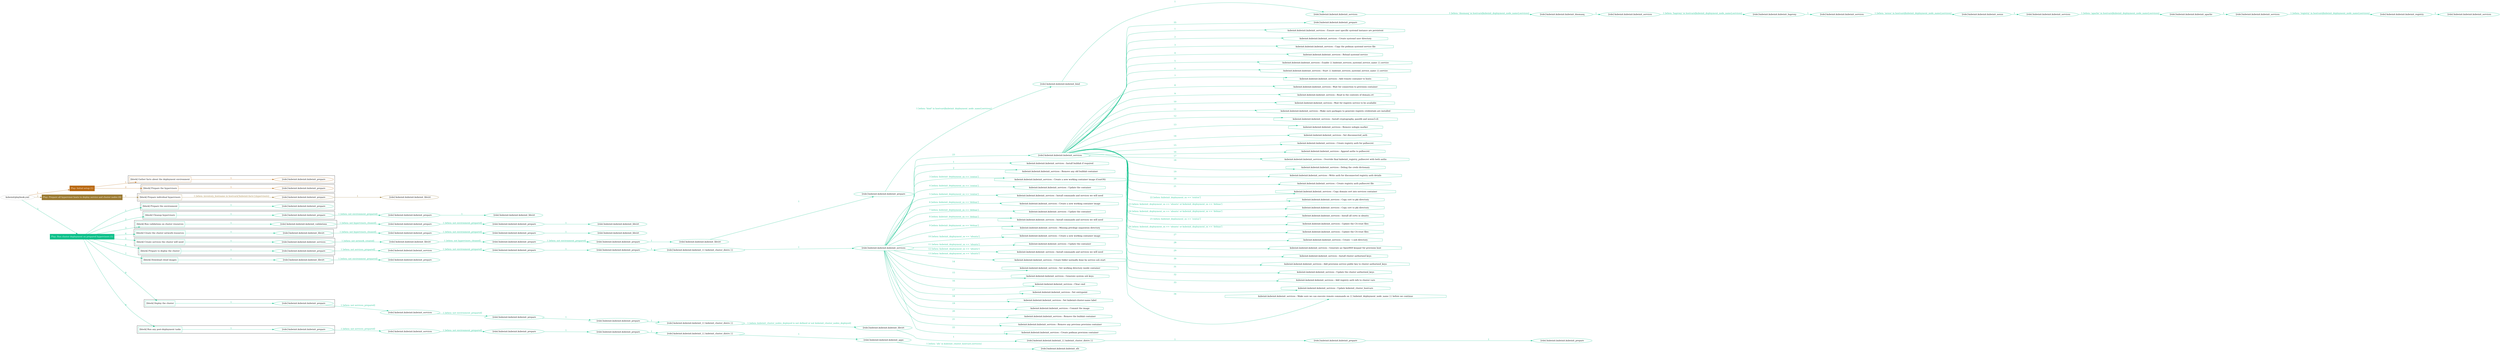 digraph {
	graph [concentrate=true ordering=in rankdir=LR ratio=fill]
	edge [esep=5 sep=10]
	"kubeinit/playbook.yml" [id=root_node style=dotted]
	play_b37b5649 [label="Play: Initial setup (1)" color="#ba6912" fontcolor="#ffffff" id=play_b37b5649 shape=box style=filled tooltip=localhost]
	"kubeinit/playbook.yml" -> play_b37b5649 [label="1 " color="#ba6912" fontcolor="#ba6912" id=edge_75afa977 labeltooltip="1 " tooltip="1 "]
	subgraph "kubeinit.kubeinit.kubeinit_prepare" {
		role_0c6f7e64 [label="[role] kubeinit.kubeinit.kubeinit_prepare" color="#ba6912" id=role_0c6f7e64 tooltip="kubeinit.kubeinit.kubeinit_prepare"]
	}
	subgraph "kubeinit.kubeinit.kubeinit_prepare" {
		role_19387ca7 [label="[role] kubeinit.kubeinit.kubeinit_prepare" color="#ba6912" id=role_19387ca7 tooltip="kubeinit.kubeinit.kubeinit_prepare"]
	}
	subgraph "Play: Initial setup (1)" {
		play_b37b5649 -> block_7f2a1cb0 [label=1 color="#ba6912" fontcolor="#ba6912" id=edge_6113d72a labeltooltip=1 tooltip=1]
		subgraph cluster_block_7f2a1cb0 {
			block_7f2a1cb0 [label="[block] Gather facts about the deployment environment" color="#ba6912" id=block_7f2a1cb0 labeltooltip="Gather facts about the deployment environment" shape=box tooltip="Gather facts about the deployment environment"]
			block_7f2a1cb0 -> role_0c6f7e64 [label="1 " color="#ba6912" fontcolor="#ba6912" id=edge_e79db0be labeltooltip="1 " tooltip="1 "]
		}
		play_b37b5649 -> block_83d5f5fe [label=2 color="#ba6912" fontcolor="#ba6912" id=edge_8d7baf2f labeltooltip=2 tooltip=2]
		subgraph cluster_block_83d5f5fe {
			block_83d5f5fe [label="[block] Prepare the hypervisors" color="#ba6912" id=block_83d5f5fe labeltooltip="Prepare the hypervisors" shape=box tooltip="Prepare the hypervisors"]
			block_83d5f5fe -> role_19387ca7 [label="1 " color="#ba6912" fontcolor="#ba6912" id=edge_7849ad4b labeltooltip="1 " tooltip="1 "]
		}
	}
	play_54af48d9 [label="Play: Prepare all hypervisor hosts to deploy service and cluster nodes (0)" color="#9b7a31" fontcolor="#ffffff" id=play_54af48d9 shape=box style=filled tooltip="Play: Prepare all hypervisor hosts to deploy service and cluster nodes (0)"]
	"kubeinit/playbook.yml" -> play_54af48d9 [label="2 " color="#9b7a31" fontcolor="#9b7a31" id=edge_a048e83a labeltooltip="2 " tooltip="2 "]
	subgraph "kubeinit.kubeinit.kubeinit_libvirt" {
		role_acfcb899 [label="[role] kubeinit.kubeinit.kubeinit_libvirt" color="#9b7a31" id=role_acfcb899 tooltip="kubeinit.kubeinit.kubeinit_libvirt"]
	}
	subgraph "kubeinit.kubeinit.kubeinit_prepare" {
		role_6ce49af1 [label="[role] kubeinit.kubeinit.kubeinit_prepare" color="#9b7a31" id=role_6ce49af1 tooltip="kubeinit.kubeinit.kubeinit_prepare"]
		role_6ce49af1 -> role_acfcb899 [label="1 " color="#9b7a31" fontcolor="#9b7a31" id=edge_d697605e labeltooltip="1 " tooltip="1 "]
	}
	subgraph "Play: Prepare all hypervisor hosts to deploy service and cluster nodes (0)" {
		play_54af48d9 -> block_1a56807b [label=1 color="#9b7a31" fontcolor="#9b7a31" id=edge_3e690ff8 labeltooltip=1 tooltip=1]
		subgraph cluster_block_1a56807b {
			block_1a56807b [label="[block] Prepare individual hypervisors" color="#9b7a31" id=block_1a56807b labeltooltip="Prepare individual hypervisors" shape=box tooltip="Prepare individual hypervisors"]
			block_1a56807b -> role_6ce49af1 [label="1 [when: inventory_hostname in hostvars['kubeinit-facts'].hypervisors]" color="#9b7a31" fontcolor="#9b7a31" id=edge_d18c6311 labeltooltip="1 [when: inventory_hostname in hostvars['kubeinit-facts'].hypervisors]" tooltip="1 [when: inventory_hostname in hostvars['kubeinit-facts'].hypervisors]"]
		}
	}
	play_9dd0c4f8 [label="Play: Run cluster deployment on prepared hypervisors (1)" color="#0cc08a" fontcolor="#ffffff" id=play_9dd0c4f8 shape=box style=filled tooltip=localhost]
	"kubeinit/playbook.yml" -> play_9dd0c4f8 [label="3 " color="#0cc08a" fontcolor="#0cc08a" id=edge_b9fd8c0a labeltooltip="3 " tooltip="3 "]
	subgraph "kubeinit.kubeinit.kubeinit_prepare" {
		role_faf15301 [label="[role] kubeinit.kubeinit.kubeinit_prepare" color="#0cc08a" id=role_faf15301 tooltip="kubeinit.kubeinit.kubeinit_prepare"]
	}
	subgraph "kubeinit.kubeinit.kubeinit_libvirt" {
		role_2c8d0bae [label="[role] kubeinit.kubeinit.kubeinit_libvirt" color="#0cc08a" id=role_2c8d0bae tooltip="kubeinit.kubeinit.kubeinit_libvirt"]
	}
	subgraph "kubeinit.kubeinit.kubeinit_prepare" {
		role_b13e6868 [label="[role] kubeinit.kubeinit.kubeinit_prepare" color="#0cc08a" id=role_b13e6868 tooltip="kubeinit.kubeinit.kubeinit_prepare"]
		role_b13e6868 -> role_2c8d0bae [label="1 " color="#0cc08a" fontcolor="#0cc08a" id=edge_8d8c13a2 labeltooltip="1 " tooltip="1 "]
	}
	subgraph "kubeinit.kubeinit.kubeinit_prepare" {
		role_374af652 [label="[role] kubeinit.kubeinit.kubeinit_prepare" color="#0cc08a" id=role_374af652 tooltip="kubeinit.kubeinit.kubeinit_prepare"]
		role_374af652 -> role_b13e6868 [label="1 [when: not environment_prepared]" color="#0cc08a" fontcolor="#0cc08a" id=edge_64432776 labeltooltip="1 [when: not environment_prepared]" tooltip="1 [when: not environment_prepared]"]
	}
	subgraph "kubeinit.kubeinit.kubeinit_libvirt" {
		role_727c6145 [label="[role] kubeinit.kubeinit.kubeinit_libvirt" color="#0cc08a" id=role_727c6145 tooltip="kubeinit.kubeinit.kubeinit_libvirt"]
	}
	subgraph "kubeinit.kubeinit.kubeinit_prepare" {
		role_0f6130c3 [label="[role] kubeinit.kubeinit.kubeinit_prepare" color="#0cc08a" id=role_0f6130c3 tooltip="kubeinit.kubeinit.kubeinit_prepare"]
		role_0f6130c3 -> role_727c6145 [label="1 " color="#0cc08a" fontcolor="#0cc08a" id=edge_1a037ae5 labeltooltip="1 " tooltip="1 "]
	}
	subgraph "kubeinit.kubeinit.kubeinit_prepare" {
		role_582952ba [label="[role] kubeinit.kubeinit.kubeinit_prepare" color="#0cc08a" id=role_582952ba tooltip="kubeinit.kubeinit.kubeinit_prepare"]
		role_582952ba -> role_0f6130c3 [label="1 [when: not environment_prepared]" color="#0cc08a" fontcolor="#0cc08a" id=edge_9c953dc9 labeltooltip="1 [when: not environment_prepared]" tooltip="1 [when: not environment_prepared]"]
	}
	subgraph "kubeinit.kubeinit.kubeinit_validations" {
		role_3f2eee6c [label="[role] kubeinit.kubeinit.kubeinit_validations" color="#0cc08a" id=role_3f2eee6c tooltip="kubeinit.kubeinit.kubeinit_validations"]
		role_3f2eee6c -> role_582952ba [label="1 [when: not hypervisors_cleaned]" color="#0cc08a" fontcolor="#0cc08a" id=edge_f0e185fc labeltooltip="1 [when: not hypervisors_cleaned]" tooltip="1 [when: not hypervisors_cleaned]"]
	}
	subgraph "kubeinit.kubeinit.kubeinit_libvirt" {
		role_9f32e7b8 [label="[role] kubeinit.kubeinit.kubeinit_libvirt" color="#0cc08a" id=role_9f32e7b8 tooltip="kubeinit.kubeinit.kubeinit_libvirt"]
	}
	subgraph "kubeinit.kubeinit.kubeinit_prepare" {
		role_8fb834db [label="[role] kubeinit.kubeinit.kubeinit_prepare" color="#0cc08a" id=role_8fb834db tooltip="kubeinit.kubeinit.kubeinit_prepare"]
		role_8fb834db -> role_9f32e7b8 [label="1 " color="#0cc08a" fontcolor="#0cc08a" id=edge_08c098b0 labeltooltip="1 " tooltip="1 "]
	}
	subgraph "kubeinit.kubeinit.kubeinit_prepare" {
		role_002f83e4 [label="[role] kubeinit.kubeinit.kubeinit_prepare" color="#0cc08a" id=role_002f83e4 tooltip="kubeinit.kubeinit.kubeinit_prepare"]
		role_002f83e4 -> role_8fb834db [label="1 [when: not environment_prepared]" color="#0cc08a" fontcolor="#0cc08a" id=edge_78e6b20b labeltooltip="1 [when: not environment_prepared]" tooltip="1 [when: not environment_prepared]"]
	}
	subgraph "kubeinit.kubeinit.kubeinit_libvirt" {
		role_b37e47a2 [label="[role] kubeinit.kubeinit.kubeinit_libvirt" color="#0cc08a" id=role_b37e47a2 tooltip="kubeinit.kubeinit.kubeinit_libvirt"]
		role_b37e47a2 -> role_002f83e4 [label="1 [when: not hypervisors_cleaned]" color="#0cc08a" fontcolor="#0cc08a" id=edge_4b60bb34 labeltooltip="1 [when: not hypervisors_cleaned]" tooltip="1 [when: not hypervisors_cleaned]"]
	}
	subgraph "kubeinit.kubeinit.kubeinit_services" {
		role_be9d1647 [label="[role] kubeinit.kubeinit.kubeinit_services" color="#0cc08a" id=role_be9d1647 tooltip="kubeinit.kubeinit.kubeinit_services"]
	}
	subgraph "kubeinit.kubeinit.kubeinit_registry" {
		role_e7f3c967 [label="[role] kubeinit.kubeinit.kubeinit_registry" color="#0cc08a" id=role_e7f3c967 tooltip="kubeinit.kubeinit.kubeinit_registry"]
		role_e7f3c967 -> role_be9d1647 [label="1 " color="#0cc08a" fontcolor="#0cc08a" id=edge_e68efcbf labeltooltip="1 " tooltip="1 "]
	}
	subgraph "kubeinit.kubeinit.kubeinit_services" {
		role_9b2092e1 [label="[role] kubeinit.kubeinit.kubeinit_services" color="#0cc08a" id=role_9b2092e1 tooltip="kubeinit.kubeinit.kubeinit_services"]
		role_9b2092e1 -> role_e7f3c967 [label="1 [when: 'registry' in hostvars[kubeinit_deployment_node_name].services]" color="#0cc08a" fontcolor="#0cc08a" id=edge_6fa2038b labeltooltip="1 [when: 'registry' in hostvars[kubeinit_deployment_node_name].services]" tooltip="1 [when: 'registry' in hostvars[kubeinit_deployment_node_name].services]"]
	}
	subgraph "kubeinit.kubeinit.kubeinit_apache" {
		role_2ad321bb [label="[role] kubeinit.kubeinit.kubeinit_apache" color="#0cc08a" id=role_2ad321bb tooltip="kubeinit.kubeinit.kubeinit_apache"]
		role_2ad321bb -> role_9b2092e1 [label="1 " color="#0cc08a" fontcolor="#0cc08a" id=edge_bae05620 labeltooltip="1 " tooltip="1 "]
	}
	subgraph "kubeinit.kubeinit.kubeinit_services" {
		role_a5c60a19 [label="[role] kubeinit.kubeinit.kubeinit_services" color="#0cc08a" id=role_a5c60a19 tooltip="kubeinit.kubeinit.kubeinit_services"]
		role_a5c60a19 -> role_2ad321bb [label="1 [when: 'apache' in hostvars[kubeinit_deployment_node_name].services]" color="#0cc08a" fontcolor="#0cc08a" id=edge_8a2f8f54 labeltooltip="1 [when: 'apache' in hostvars[kubeinit_deployment_node_name].services]" tooltip="1 [when: 'apache' in hostvars[kubeinit_deployment_node_name].services]"]
	}
	subgraph "kubeinit.kubeinit.kubeinit_nexus" {
		role_f3a67f69 [label="[role] kubeinit.kubeinit.kubeinit_nexus" color="#0cc08a" id=role_f3a67f69 tooltip="kubeinit.kubeinit.kubeinit_nexus"]
		role_f3a67f69 -> role_a5c60a19 [label="1 " color="#0cc08a" fontcolor="#0cc08a" id=edge_009a678c labeltooltip="1 " tooltip="1 "]
	}
	subgraph "kubeinit.kubeinit.kubeinit_services" {
		role_e8abc68a [label="[role] kubeinit.kubeinit.kubeinit_services" color="#0cc08a" id=role_e8abc68a tooltip="kubeinit.kubeinit.kubeinit_services"]
		role_e8abc68a -> role_f3a67f69 [label="1 [when: 'nexus' in hostvars[kubeinit_deployment_node_name].services]" color="#0cc08a" fontcolor="#0cc08a" id=edge_60b608fd labeltooltip="1 [when: 'nexus' in hostvars[kubeinit_deployment_node_name].services]" tooltip="1 [when: 'nexus' in hostvars[kubeinit_deployment_node_name].services]"]
	}
	subgraph "kubeinit.kubeinit.kubeinit_haproxy" {
		role_2981c32f [label="[role] kubeinit.kubeinit.kubeinit_haproxy" color="#0cc08a" id=role_2981c32f tooltip="kubeinit.kubeinit.kubeinit_haproxy"]
		role_2981c32f -> role_e8abc68a [label="1 " color="#0cc08a" fontcolor="#0cc08a" id=edge_a5ee9654 labeltooltip="1 " tooltip="1 "]
	}
	subgraph "kubeinit.kubeinit.kubeinit_services" {
		role_bafa22fc [label="[role] kubeinit.kubeinit.kubeinit_services" color="#0cc08a" id=role_bafa22fc tooltip="kubeinit.kubeinit.kubeinit_services"]
		role_bafa22fc -> role_2981c32f [label="1 [when: 'haproxy' in hostvars[kubeinit_deployment_node_name].services]" color="#0cc08a" fontcolor="#0cc08a" id=edge_e271dcd6 labeltooltip="1 [when: 'haproxy' in hostvars[kubeinit_deployment_node_name].services]" tooltip="1 [when: 'haproxy' in hostvars[kubeinit_deployment_node_name].services]"]
	}
	subgraph "kubeinit.kubeinit.kubeinit_dnsmasq" {
		role_8b370199 [label="[role] kubeinit.kubeinit.kubeinit_dnsmasq" color="#0cc08a" id=role_8b370199 tooltip="kubeinit.kubeinit.kubeinit_dnsmasq"]
		role_8b370199 -> role_bafa22fc [label="1 " color="#0cc08a" fontcolor="#0cc08a" id=edge_be8c4ec7 labeltooltip="1 " tooltip="1 "]
	}
	subgraph "kubeinit.kubeinit.kubeinit_services" {
		role_57f11fbc [label="[role] kubeinit.kubeinit.kubeinit_services" color="#0cc08a" id=role_57f11fbc tooltip="kubeinit.kubeinit.kubeinit_services"]
		role_57f11fbc -> role_8b370199 [label="1 [when: 'dnsmasq' in hostvars[kubeinit_deployment_node_name].services]" color="#0cc08a" fontcolor="#0cc08a" id=edge_d6aa1a2a labeltooltip="1 [when: 'dnsmasq' in hostvars[kubeinit_deployment_node_name].services]" tooltip="1 [when: 'dnsmasq' in hostvars[kubeinit_deployment_node_name].services]"]
	}
	subgraph "kubeinit.kubeinit.kubeinit_bind" {
		role_3b8a9b33 [label="[role] kubeinit.kubeinit.kubeinit_bind" color="#0cc08a" id=role_3b8a9b33 tooltip="kubeinit.kubeinit.kubeinit_bind"]
		role_3b8a9b33 -> role_57f11fbc [label="1 " color="#0cc08a" fontcolor="#0cc08a" id=edge_67e74d87 labeltooltip="1 " tooltip="1 "]
	}
	subgraph "kubeinit.kubeinit.kubeinit_prepare" {
		role_4b6aa577 [label="[role] kubeinit.kubeinit.kubeinit_prepare" color="#0cc08a" id=role_4b6aa577 tooltip="kubeinit.kubeinit.kubeinit_prepare"]
		role_4b6aa577 -> role_3b8a9b33 [label="1 [when: 'bind' in hostvars[kubeinit_deployment_node_name].services]" color="#0cc08a" fontcolor="#0cc08a" id=edge_98ac09aa labeltooltip="1 [when: 'bind' in hostvars[kubeinit_deployment_node_name].services]" tooltip="1 [when: 'bind' in hostvars[kubeinit_deployment_node_name].services]"]
	}
	subgraph "kubeinit.kubeinit.kubeinit_libvirt" {
		role_b8d1ded5 [label="[role] kubeinit.kubeinit.kubeinit_libvirt" color="#0cc08a" id=role_b8d1ded5 tooltip="kubeinit.kubeinit.kubeinit_libvirt"]
		role_b8d1ded5 -> role_4b6aa577 [label="1 " color="#0cc08a" fontcolor="#0cc08a" id=edge_b2f77e6c labeltooltip="1 " tooltip="1 "]
	}
	subgraph "kubeinit.kubeinit.kubeinit_prepare" {
		role_284a5856 [label="[role] kubeinit.kubeinit.kubeinit_prepare" color="#0cc08a" id=role_284a5856 tooltip="kubeinit.kubeinit.kubeinit_prepare"]
		role_284a5856 -> role_b8d1ded5 [label="1 " color="#0cc08a" fontcolor="#0cc08a" id=edge_44f4688a labeltooltip="1 " tooltip="1 "]
	}
	subgraph "kubeinit.kubeinit.kubeinit_prepare" {
		role_c214d637 [label="[role] kubeinit.kubeinit.kubeinit_prepare" color="#0cc08a" id=role_c214d637 tooltip="kubeinit.kubeinit.kubeinit_prepare"]
		role_c214d637 -> role_284a5856 [label="1 [when: not environment_prepared]" color="#0cc08a" fontcolor="#0cc08a" id=edge_09a914f4 labeltooltip="1 [when: not environment_prepared]" tooltip="1 [when: not environment_prepared]"]
	}
	subgraph "kubeinit.kubeinit.kubeinit_libvirt" {
		role_6d3d2724 [label="[role] kubeinit.kubeinit.kubeinit_libvirt" color="#0cc08a" id=role_6d3d2724 tooltip="kubeinit.kubeinit.kubeinit_libvirt"]
		role_6d3d2724 -> role_c214d637 [label="1 [when: not hypervisors_cleaned]" color="#0cc08a" fontcolor="#0cc08a" id=edge_b5f010db labeltooltip="1 [when: not hypervisors_cleaned]" tooltip="1 [when: not hypervisors_cleaned]"]
	}
	subgraph "kubeinit.kubeinit.kubeinit_services" {
		role_3c34e226 [label="[role] kubeinit.kubeinit.kubeinit_services" color="#0cc08a" id=role_3c34e226 tooltip="kubeinit.kubeinit.kubeinit_services"]
		role_3c34e226 -> role_6d3d2724 [label="1 [when: not network_created]" color="#0cc08a" fontcolor="#0cc08a" id=edge_ebc69641 labeltooltip="1 [when: not network_created]" tooltip="1 [when: not network_created]"]
	}
	subgraph "kubeinit.kubeinit.kubeinit_prepare" {
		role_46cee593 [label="[role] kubeinit.kubeinit.kubeinit_prepare" color="#0cc08a" id=role_46cee593 tooltip="kubeinit.kubeinit.kubeinit_prepare"]
	}
	subgraph "kubeinit.kubeinit.kubeinit_services" {
		role_078a787c [label="[role] kubeinit.kubeinit.kubeinit_services" color="#0cc08a" id=role_078a787c tooltip="kubeinit.kubeinit.kubeinit_services"]
		task_c54ccb1a [label="kubeinit.kubeinit.kubeinit_services : Ensure user specific systemd instance are persistent" color="#0cc08a" id=task_c54ccb1a shape=octagon tooltip="kubeinit.kubeinit.kubeinit_services : Ensure user specific systemd instance are persistent"]
		role_078a787c -> task_c54ccb1a [label="1 " color="#0cc08a" fontcolor="#0cc08a" id=edge_f8dc4b36 labeltooltip="1 " tooltip="1 "]
		task_9146ed23 [label="kubeinit.kubeinit.kubeinit_services : Create systemd user directory" color="#0cc08a" id=task_9146ed23 shape=octagon tooltip="kubeinit.kubeinit.kubeinit_services : Create systemd user directory"]
		role_078a787c -> task_9146ed23 [label="2 " color="#0cc08a" fontcolor="#0cc08a" id=edge_c3634a1d labeltooltip="2 " tooltip="2 "]
		task_528702b1 [label="kubeinit.kubeinit.kubeinit_services : Copy the podman systemd service file" color="#0cc08a" id=task_528702b1 shape=octagon tooltip="kubeinit.kubeinit.kubeinit_services : Copy the podman systemd service file"]
		role_078a787c -> task_528702b1 [label="3 " color="#0cc08a" fontcolor="#0cc08a" id=edge_d0b27454 labeltooltip="3 " tooltip="3 "]
		task_8a629777 [label="kubeinit.kubeinit.kubeinit_services : Reload systemd service" color="#0cc08a" id=task_8a629777 shape=octagon tooltip="kubeinit.kubeinit.kubeinit_services : Reload systemd service"]
		role_078a787c -> task_8a629777 [label="4 " color="#0cc08a" fontcolor="#0cc08a" id=edge_042d35da labeltooltip="4 " tooltip="4 "]
		task_54098517 [label="kubeinit.kubeinit.kubeinit_services : Enable {{ kubeinit_services_systemd_service_name }}.service" color="#0cc08a" id=task_54098517 shape=octagon tooltip="kubeinit.kubeinit.kubeinit_services : Enable {{ kubeinit_services_systemd_service_name }}.service"]
		role_078a787c -> task_54098517 [label="5 " color="#0cc08a" fontcolor="#0cc08a" id=edge_1f86961e labeltooltip="5 " tooltip="5 "]
		task_7a306a0d [label="kubeinit.kubeinit.kubeinit_services : Start {{ kubeinit_services_systemd_service_name }}.service" color="#0cc08a" id=task_7a306a0d shape=octagon tooltip="kubeinit.kubeinit.kubeinit_services : Start {{ kubeinit_services_systemd_service_name }}.service"]
		role_078a787c -> task_7a306a0d [label="6 " color="#0cc08a" fontcolor="#0cc08a" id=edge_d53d00f5 labeltooltip="6 " tooltip="6 "]
		task_160aefb4 [label="kubeinit.kubeinit.kubeinit_services : Add remote container to hosts" color="#0cc08a" id=task_160aefb4 shape=octagon tooltip="kubeinit.kubeinit.kubeinit_services : Add remote container to hosts"]
		role_078a787c -> task_160aefb4 [label="7 " color="#0cc08a" fontcolor="#0cc08a" id=edge_7de46f5a labeltooltip="7 " tooltip="7 "]
		task_8861128a [label="kubeinit.kubeinit.kubeinit_services : Wait for connection to provision container" color="#0cc08a" id=task_8861128a shape=octagon tooltip="kubeinit.kubeinit.kubeinit_services : Wait for connection to provision container"]
		role_078a787c -> task_8861128a [label="8 " color="#0cc08a" fontcolor="#0cc08a" id=edge_567ea8ce labeltooltip="8 " tooltip="8 "]
		task_3b25e8d1 [label="kubeinit.kubeinit.kubeinit_services : Read in the contents of domain.crt" color="#0cc08a" id=task_3b25e8d1 shape=octagon tooltip="kubeinit.kubeinit.kubeinit_services : Read in the contents of domain.crt"]
		role_078a787c -> task_3b25e8d1 [label="9 " color="#0cc08a" fontcolor="#0cc08a" id=edge_fd2a68bd labeltooltip="9 " tooltip="9 "]
		task_289707db [label="kubeinit.kubeinit.kubeinit_services : Wait for registry service to be available" color="#0cc08a" id=task_289707db shape=octagon tooltip="kubeinit.kubeinit.kubeinit_services : Wait for registry service to be available"]
		role_078a787c -> task_289707db [label="10 " color="#0cc08a" fontcolor="#0cc08a" id=edge_17edc9b7 labeltooltip="10 " tooltip="10 "]
		task_a6d8b98d [label="kubeinit.kubeinit.kubeinit_services : Make sure packages to generate registry credentials are installed" color="#0cc08a" id=task_a6d8b98d shape=octagon tooltip="kubeinit.kubeinit.kubeinit_services : Make sure packages to generate registry credentials are installed"]
		role_078a787c -> task_a6d8b98d [label="11 " color="#0cc08a" fontcolor="#0cc08a" id=edge_f73736d9 labeltooltip="11 " tooltip="11 "]
		task_b3e50d7c [label="kubeinit.kubeinit.kubeinit_services : Install cryptography, passlib and nexus3-cli" color="#0cc08a" id=task_b3e50d7c shape=octagon tooltip="kubeinit.kubeinit.kubeinit_services : Install cryptography, passlib and nexus3-cli"]
		role_078a787c -> task_b3e50d7c [label="12 " color="#0cc08a" fontcolor="#0cc08a" id=edge_bf88ca03 labeltooltip="12 " tooltip="12 "]
		task_061b59e8 [label="kubeinit.kubeinit.kubeinit_services : Remove nologin marker" color="#0cc08a" id=task_061b59e8 shape=octagon tooltip="kubeinit.kubeinit.kubeinit_services : Remove nologin marker"]
		role_078a787c -> task_061b59e8 [label="13 " color="#0cc08a" fontcolor="#0cc08a" id=edge_b87cd678 labeltooltip="13 " tooltip="13 "]
		task_e97b8280 [label="kubeinit.kubeinit.kubeinit_services : Set disconnected_auth" color="#0cc08a" id=task_e97b8280 shape=octagon tooltip="kubeinit.kubeinit.kubeinit_services : Set disconnected_auth"]
		role_078a787c -> task_e97b8280 [label="14 " color="#0cc08a" fontcolor="#0cc08a" id=edge_98f0dad1 labeltooltip="14 " tooltip="14 "]
		task_ce71f414 [label="kubeinit.kubeinit.kubeinit_services : Create registry auth for pullsecret" color="#0cc08a" id=task_ce71f414 shape=octagon tooltip="kubeinit.kubeinit.kubeinit_services : Create registry auth for pullsecret"]
		role_078a787c -> task_ce71f414 [label="15 " color="#0cc08a" fontcolor="#0cc08a" id=edge_4ecb668c labeltooltip="15 " tooltip="15 "]
		task_32715ca6 [label="kubeinit.kubeinit.kubeinit_services : Append auths to pullsecret" color="#0cc08a" id=task_32715ca6 shape=octagon tooltip="kubeinit.kubeinit.kubeinit_services : Append auths to pullsecret"]
		role_078a787c -> task_32715ca6 [label="16 " color="#0cc08a" fontcolor="#0cc08a" id=edge_d20026af labeltooltip="16 " tooltip="16 "]
		task_3a550d99 [label="kubeinit.kubeinit.kubeinit_services : Override final kubeinit_registry_pullsecret with both auths" color="#0cc08a" id=task_3a550d99 shape=octagon tooltip="kubeinit.kubeinit.kubeinit_services : Override final kubeinit_registry_pullsecret with both auths"]
		role_078a787c -> task_3a550d99 [label="17 " color="#0cc08a" fontcolor="#0cc08a" id=edge_bb601315 labeltooltip="17 " tooltip="17 "]
		task_43087a02 [label="kubeinit.kubeinit.kubeinit_services : Debug the creds dictionary" color="#0cc08a" id=task_43087a02 shape=octagon tooltip="kubeinit.kubeinit.kubeinit_services : Debug the creds dictionary"]
		role_078a787c -> task_43087a02 [label="18 " color="#0cc08a" fontcolor="#0cc08a" id=edge_45121f2c labeltooltip="18 " tooltip="18 "]
		task_14824c44 [label="kubeinit.kubeinit.kubeinit_services : Write auth for disconnected registry auth details" color="#0cc08a" id=task_14824c44 shape=octagon tooltip="kubeinit.kubeinit.kubeinit_services : Write auth for disconnected registry auth details"]
		role_078a787c -> task_14824c44 [label="19 " color="#0cc08a" fontcolor="#0cc08a" id=edge_4fbfb396 labeltooltip="19 " tooltip="19 "]
		task_230e570e [label="kubeinit.kubeinit.kubeinit_services : Create registry auth pullsecret file" color="#0cc08a" id=task_230e570e shape=octagon tooltip="kubeinit.kubeinit.kubeinit_services : Create registry auth pullsecret file"]
		role_078a787c -> task_230e570e [label="20 " color="#0cc08a" fontcolor="#0cc08a" id=edge_bab8e96a labeltooltip="20 " tooltip="20 "]
		task_04913473 [label="kubeinit.kubeinit.kubeinit_services : Copy domain cert into services container" color="#0cc08a" id=task_04913473 shape=octagon tooltip="kubeinit.kubeinit.kubeinit_services : Copy domain cert into services container"]
		role_078a787c -> task_04913473 [label="21 " color="#0cc08a" fontcolor="#0cc08a" id=edge_02b51503 labeltooltip="21 " tooltip="21 "]
		task_f99ba907 [label="kubeinit.kubeinit.kubeinit_services : Copy cert to pki directory" color="#0cc08a" id=task_f99ba907 shape=octagon tooltip="kubeinit.kubeinit.kubeinit_services : Copy cert to pki directory"]
		role_078a787c -> task_f99ba907 [label="22 [when: kubeinit_deployment_os == 'centos']" color="#0cc08a" fontcolor="#0cc08a" id=edge_1098f7e1 labeltooltip="22 [when: kubeinit_deployment_os == 'centos']" tooltip="22 [when: kubeinit_deployment_os == 'centos']"]
		task_a20dbab8 [label="kubeinit.kubeinit.kubeinit_services : Copy cert to pki directory" color="#0cc08a" id=task_a20dbab8 shape=octagon tooltip="kubeinit.kubeinit.kubeinit_services : Copy cert to pki directory"]
		role_078a787c -> task_a20dbab8 [label="23 [when: kubeinit_deployment_os == 'ubuntu' or kubeinit_deployment_os == 'debian']" color="#0cc08a" fontcolor="#0cc08a" id=edge_9f050dec labeltooltip="23 [when: kubeinit_deployment_os == 'ubuntu' or kubeinit_deployment_os == 'debian']" tooltip="23 [when: kubeinit_deployment_os == 'ubuntu' or kubeinit_deployment_os == 'debian']"]
		task_8f6cdfe4 [label="kubeinit.kubeinit.kubeinit_services : Install all certs in ubuntu" color="#0cc08a" id=task_8f6cdfe4 shape=octagon tooltip="kubeinit.kubeinit.kubeinit_services : Install all certs in ubuntu"]
		role_078a787c -> task_8f6cdfe4 [label="24 [when: kubeinit_deployment_os == 'ubuntu' or kubeinit_deployment_os == 'debian']" color="#0cc08a" fontcolor="#0cc08a" id=edge_1d94b813 labeltooltip="24 [when: kubeinit_deployment_os == 'ubuntu' or kubeinit_deployment_os == 'debian']" tooltip="24 [when: kubeinit_deployment_os == 'ubuntu' or kubeinit_deployment_os == 'debian']"]
		task_b595e68f [label="kubeinit.kubeinit.kubeinit_services : Update the CA trust files" color="#0cc08a" id=task_b595e68f shape=octagon tooltip="kubeinit.kubeinit.kubeinit_services : Update the CA trust files"]
		role_078a787c -> task_b595e68f [label="25 [when: kubeinit_deployment_os == 'centos']" color="#0cc08a" fontcolor="#0cc08a" id=edge_10e0ca6c labeltooltip="25 [when: kubeinit_deployment_os == 'centos']" tooltip="25 [when: kubeinit_deployment_os == 'centos']"]
		task_6798fecc [label="kubeinit.kubeinit.kubeinit_services : Update the CA trust files" color="#0cc08a" id=task_6798fecc shape=octagon tooltip="kubeinit.kubeinit.kubeinit_services : Update the CA trust files"]
		role_078a787c -> task_6798fecc [label="26 [when: kubeinit_deployment_os == 'ubuntu' or kubeinit_deployment_os == 'debian']" color="#0cc08a" fontcolor="#0cc08a" id=edge_25eff3e5 labeltooltip="26 [when: kubeinit_deployment_os == 'ubuntu' or kubeinit_deployment_os == 'debian']" tooltip="26 [when: kubeinit_deployment_os == 'ubuntu' or kubeinit_deployment_os == 'debian']"]
		task_01bb8fd0 [label="kubeinit.kubeinit.kubeinit_services : Create ~/.ssh directory" color="#0cc08a" id=task_01bb8fd0 shape=octagon tooltip="kubeinit.kubeinit.kubeinit_services : Create ~/.ssh directory"]
		role_078a787c -> task_01bb8fd0 [label="27 " color="#0cc08a" fontcolor="#0cc08a" id=edge_ea372e7c labeltooltip="27 " tooltip="27 "]
		task_3b8e0b92 [label="kubeinit.kubeinit.kubeinit_services : Generate an OpenSSH keypair for provision host" color="#0cc08a" id=task_3b8e0b92 shape=octagon tooltip="kubeinit.kubeinit.kubeinit_services : Generate an OpenSSH keypair for provision host"]
		role_078a787c -> task_3b8e0b92 [label="28 " color="#0cc08a" fontcolor="#0cc08a" id=edge_67b865b1 labeltooltip="28 " tooltip="28 "]
		task_b976c705 [label="kubeinit.kubeinit.kubeinit_services : Install cluster authorized keys" color="#0cc08a" id=task_b976c705 shape=octagon tooltip="kubeinit.kubeinit.kubeinit_services : Install cluster authorized keys"]
		role_078a787c -> task_b976c705 [label="29 " color="#0cc08a" fontcolor="#0cc08a" id=edge_8a383e8e labeltooltip="29 " tooltip="29 "]
		task_3a8de261 [label="kubeinit.kubeinit.kubeinit_services : Add provision service public key to cluster authorized_keys" color="#0cc08a" id=task_3a8de261 shape=octagon tooltip="kubeinit.kubeinit.kubeinit_services : Add provision service public key to cluster authorized_keys"]
		role_078a787c -> task_3a8de261 [label="30 " color="#0cc08a" fontcolor="#0cc08a" id=edge_ddc7c3ec labeltooltip="30 " tooltip="30 "]
		task_cf4ffccc [label="kubeinit.kubeinit.kubeinit_services : Update the cluster authorized_keys" color="#0cc08a" id=task_cf4ffccc shape=octagon tooltip="kubeinit.kubeinit.kubeinit_services : Update the cluster authorized_keys"]
		role_078a787c -> task_cf4ffccc [label="31 " color="#0cc08a" fontcolor="#0cc08a" id=edge_d5094c20 labeltooltip="31 " tooltip="31 "]
		task_e7afedb3 [label="kubeinit.kubeinit.kubeinit_services : Add registry auth info to cluster vars" color="#0cc08a" id=task_e7afedb3 shape=octagon tooltip="kubeinit.kubeinit.kubeinit_services : Add registry auth info to cluster vars"]
		role_078a787c -> task_e7afedb3 [label="32 " color="#0cc08a" fontcolor="#0cc08a" id=edge_5a63577e labeltooltip="32 " tooltip="32 "]
		task_af2e6a9b [label="kubeinit.kubeinit.kubeinit_services : Update kubeinit_cluster_hostvars" color="#0cc08a" id=task_af2e6a9b shape=octagon tooltip="kubeinit.kubeinit.kubeinit_services : Update kubeinit_cluster_hostvars"]
		role_078a787c -> task_af2e6a9b [label="33 " color="#0cc08a" fontcolor="#0cc08a" id=edge_f448af89 labeltooltip="33 " tooltip="33 "]
		task_1910b20a [label="kubeinit.kubeinit.kubeinit_services : Make sure we can execute remote commands on {{ kubeinit_deployment_node_name }} before we continue" color="#0cc08a" id=task_1910b20a shape=octagon tooltip="kubeinit.kubeinit.kubeinit_services : Make sure we can execute remote commands on {{ kubeinit_deployment_node_name }} before we continue"]
		role_078a787c -> task_1910b20a [label="34 " color="#0cc08a" fontcolor="#0cc08a" id=edge_a783a5cb labeltooltip="34 " tooltip="34 "]
		role_078a787c -> role_46cee593 [label="35 " color="#0cc08a" fontcolor="#0cc08a" id=edge_9b265ba7 labeltooltip="35 " tooltip="35 "]
	}
	subgraph "kubeinit.kubeinit.kubeinit_services" {
		role_1498761a [label="[role] kubeinit.kubeinit.kubeinit_services" color="#0cc08a" id=role_1498761a tooltip="kubeinit.kubeinit.kubeinit_services"]
		task_205e0d31 [label="kubeinit.kubeinit.kubeinit_services : Install buildah if required" color="#0cc08a" id=task_205e0d31 shape=octagon tooltip="kubeinit.kubeinit.kubeinit_services : Install buildah if required"]
		role_1498761a -> task_205e0d31 [label="1 " color="#0cc08a" fontcolor="#0cc08a" id=edge_0016ed33 labeltooltip="1 " tooltip="1 "]
		task_21c9dbed [label="kubeinit.kubeinit.kubeinit_services : Remove any old buildah container" color="#0cc08a" id=task_21c9dbed shape=octagon tooltip="kubeinit.kubeinit.kubeinit_services : Remove any old buildah container"]
		role_1498761a -> task_21c9dbed [label="2 " color="#0cc08a" fontcolor="#0cc08a" id=edge_8f9abb08 labeltooltip="2 " tooltip="2 "]
		task_e7d3cb52 [label="kubeinit.kubeinit.kubeinit_services : Create a new working container image (CentOS)" color="#0cc08a" id=task_e7d3cb52 shape=octagon tooltip="kubeinit.kubeinit.kubeinit_services : Create a new working container image (CentOS)"]
		role_1498761a -> task_e7d3cb52 [label="3 [when: kubeinit_deployment_os == 'centos']" color="#0cc08a" fontcolor="#0cc08a" id=edge_8033f3d8 labeltooltip="3 [when: kubeinit_deployment_os == 'centos']" tooltip="3 [when: kubeinit_deployment_os == 'centos']"]
		task_069e351b [label="kubeinit.kubeinit.kubeinit_services : Update the container" color="#0cc08a" id=task_069e351b shape=octagon tooltip="kubeinit.kubeinit.kubeinit_services : Update the container"]
		role_1498761a -> task_069e351b [label="4 [when: kubeinit_deployment_os == 'centos']" color="#0cc08a" fontcolor="#0cc08a" id=edge_8c7e7fae labeltooltip="4 [when: kubeinit_deployment_os == 'centos']" tooltip="4 [when: kubeinit_deployment_os == 'centos']"]
		task_10773a4e [label="kubeinit.kubeinit.kubeinit_services : Install commands and services we will need" color="#0cc08a" id=task_10773a4e shape=octagon tooltip="kubeinit.kubeinit.kubeinit_services : Install commands and services we will need"]
		role_1498761a -> task_10773a4e [label="5 [when: kubeinit_deployment_os == 'centos']" color="#0cc08a" fontcolor="#0cc08a" id=edge_e89a4cd3 labeltooltip="5 [when: kubeinit_deployment_os == 'centos']" tooltip="5 [when: kubeinit_deployment_os == 'centos']"]
		task_0b7494b6 [label="kubeinit.kubeinit.kubeinit_services : Create a new working container image" color="#0cc08a" id=task_0b7494b6 shape=octagon tooltip="kubeinit.kubeinit.kubeinit_services : Create a new working container image"]
		role_1498761a -> task_0b7494b6 [label="6 [when: kubeinit_deployment_os == 'debian']" color="#0cc08a" fontcolor="#0cc08a" id=edge_2fde3761 labeltooltip="6 [when: kubeinit_deployment_os == 'debian']" tooltip="6 [when: kubeinit_deployment_os == 'debian']"]
		task_1857a660 [label="kubeinit.kubeinit.kubeinit_services : Update the container" color="#0cc08a" id=task_1857a660 shape=octagon tooltip="kubeinit.kubeinit.kubeinit_services : Update the container"]
		role_1498761a -> task_1857a660 [label="7 [when: kubeinit_deployment_os == 'debian']" color="#0cc08a" fontcolor="#0cc08a" id=edge_0176642b labeltooltip="7 [when: kubeinit_deployment_os == 'debian']" tooltip="7 [when: kubeinit_deployment_os == 'debian']"]
		task_6bd5430b [label="kubeinit.kubeinit.kubeinit_services : Install commands and services we will need" color="#0cc08a" id=task_6bd5430b shape=octagon tooltip="kubeinit.kubeinit.kubeinit_services : Install commands and services we will need"]
		role_1498761a -> task_6bd5430b [label="8 [when: kubeinit_deployment_os == 'debian']" color="#0cc08a" fontcolor="#0cc08a" id=edge_6a4e351d labeltooltip="8 [when: kubeinit_deployment_os == 'debian']" tooltip="8 [when: kubeinit_deployment_os == 'debian']"]
		task_49c83508 [label="kubeinit.kubeinit.kubeinit_services : Missing privilege separation directory" color="#0cc08a" id=task_49c83508 shape=octagon tooltip="kubeinit.kubeinit.kubeinit_services : Missing privilege separation directory"]
		role_1498761a -> task_49c83508 [label="9 [when: kubeinit_deployment_os == 'debian']" color="#0cc08a" fontcolor="#0cc08a" id=edge_70d9bc71 labeltooltip="9 [when: kubeinit_deployment_os == 'debian']" tooltip="9 [when: kubeinit_deployment_os == 'debian']"]
		task_7a82f800 [label="kubeinit.kubeinit.kubeinit_services : Create a new working container image" color="#0cc08a" id=task_7a82f800 shape=octagon tooltip="kubeinit.kubeinit.kubeinit_services : Create a new working container image"]
		role_1498761a -> task_7a82f800 [label="10 [when: kubeinit_deployment_os == 'ubuntu']" color="#0cc08a" fontcolor="#0cc08a" id=edge_28b4eb96 labeltooltip="10 [when: kubeinit_deployment_os == 'ubuntu']" tooltip="10 [when: kubeinit_deployment_os == 'ubuntu']"]
		task_1580d41d [label="kubeinit.kubeinit.kubeinit_services : Update the container" color="#0cc08a" id=task_1580d41d shape=octagon tooltip="kubeinit.kubeinit.kubeinit_services : Update the container"]
		role_1498761a -> task_1580d41d [label="11 [when: kubeinit_deployment_os == 'ubuntu']" color="#0cc08a" fontcolor="#0cc08a" id=edge_3bafb5ab labeltooltip="11 [when: kubeinit_deployment_os == 'ubuntu']" tooltip="11 [when: kubeinit_deployment_os == 'ubuntu']"]
		task_ca5ee9f8 [label="kubeinit.kubeinit.kubeinit_services : Install commands and services we will need" color="#0cc08a" id=task_ca5ee9f8 shape=octagon tooltip="kubeinit.kubeinit.kubeinit_services : Install commands and services we will need"]
		role_1498761a -> task_ca5ee9f8 [label="12 [when: kubeinit_deployment_os == 'ubuntu']" color="#0cc08a" fontcolor="#0cc08a" id=edge_15787066 labeltooltip="12 [when: kubeinit_deployment_os == 'ubuntu']" tooltip="12 [when: kubeinit_deployment_os == 'ubuntu']"]
		task_d0db6855 [label="kubeinit.kubeinit.kubeinit_services : Create folder normally done by service ssh start" color="#0cc08a" id=task_d0db6855 shape=octagon tooltip="kubeinit.kubeinit.kubeinit_services : Create folder normally done by service ssh start"]
		role_1498761a -> task_d0db6855 [label="13 [when: kubeinit_deployment_os == 'ubuntu']" color="#0cc08a" fontcolor="#0cc08a" id=edge_23f5f436 labeltooltip="13 [when: kubeinit_deployment_os == 'ubuntu']" tooltip="13 [when: kubeinit_deployment_os == 'ubuntu']"]
		task_d3df3bbc [label="kubeinit.kubeinit.kubeinit_services : Set working directory inside container" color="#0cc08a" id=task_d3df3bbc shape=octagon tooltip="kubeinit.kubeinit.kubeinit_services : Set working directory inside container"]
		role_1498761a -> task_d3df3bbc [label="14 " color="#0cc08a" fontcolor="#0cc08a" id=edge_11a3b8d6 labeltooltip="14 " tooltip="14 "]
		task_cd5bcc4b [label="kubeinit.kubeinit.kubeinit_services : Generate system ssh keys" color="#0cc08a" id=task_cd5bcc4b shape=octagon tooltip="kubeinit.kubeinit.kubeinit_services : Generate system ssh keys"]
		role_1498761a -> task_cd5bcc4b [label="15 " color="#0cc08a" fontcolor="#0cc08a" id=edge_9e1d2f07 labeltooltip="15 " tooltip="15 "]
		task_e55c52d2 [label="kubeinit.kubeinit.kubeinit_services : Clear cmd" color="#0cc08a" id=task_e55c52d2 shape=octagon tooltip="kubeinit.kubeinit.kubeinit_services : Clear cmd"]
		role_1498761a -> task_e55c52d2 [label="16 " color="#0cc08a" fontcolor="#0cc08a" id=edge_d8fbc5e5 labeltooltip="16 " tooltip="16 "]
		task_022bc6c6 [label="kubeinit.kubeinit.kubeinit_services : Set entrypoint" color="#0cc08a" id=task_022bc6c6 shape=octagon tooltip="kubeinit.kubeinit.kubeinit_services : Set entrypoint"]
		role_1498761a -> task_022bc6c6 [label="17 " color="#0cc08a" fontcolor="#0cc08a" id=edge_02a197b3 labeltooltip="17 " tooltip="17 "]
		task_5f22eebf [label="kubeinit.kubeinit.kubeinit_services : Set kubeinit-cluster-name label" color="#0cc08a" id=task_5f22eebf shape=octagon tooltip="kubeinit.kubeinit.kubeinit_services : Set kubeinit-cluster-name label"]
		role_1498761a -> task_5f22eebf [label="18 " color="#0cc08a" fontcolor="#0cc08a" id=edge_d8d4924e labeltooltip="18 " tooltip="18 "]
		task_c92774cb [label="kubeinit.kubeinit.kubeinit_services : Commit the image" color="#0cc08a" id=task_c92774cb shape=octagon tooltip="kubeinit.kubeinit.kubeinit_services : Commit the image"]
		role_1498761a -> task_c92774cb [label="19 " color="#0cc08a" fontcolor="#0cc08a" id=edge_ae129e8d labeltooltip="19 " tooltip="19 "]
		task_5eedac6e [label="kubeinit.kubeinit.kubeinit_services : Remove the buildah container" color="#0cc08a" id=task_5eedac6e shape=octagon tooltip="kubeinit.kubeinit.kubeinit_services : Remove the buildah container"]
		role_1498761a -> task_5eedac6e [label="20 " color="#0cc08a" fontcolor="#0cc08a" id=edge_4362cebd labeltooltip="20 " tooltip="20 "]
		task_70894da2 [label="kubeinit.kubeinit.kubeinit_services : Remove any previous provision container" color="#0cc08a" id=task_70894da2 shape=octagon tooltip="kubeinit.kubeinit.kubeinit_services : Remove any previous provision container"]
		role_1498761a -> task_70894da2 [label="21 " color="#0cc08a" fontcolor="#0cc08a" id=edge_00cdad2a labeltooltip="21 " tooltip="21 "]
		task_66938d1f [label="kubeinit.kubeinit.kubeinit_services : Create podman provision container" color="#0cc08a" id=task_66938d1f shape=octagon tooltip="kubeinit.kubeinit.kubeinit_services : Create podman provision container"]
		role_1498761a -> task_66938d1f [label="22 " color="#0cc08a" fontcolor="#0cc08a" id=edge_c387deb6 labeltooltip="22 " tooltip="22 "]
		role_1498761a -> role_078a787c [label="23 " color="#0cc08a" fontcolor="#0cc08a" id=edge_3c3efad2 labeltooltip="23 " tooltip="23 "]
	}
	subgraph "kubeinit.kubeinit.kubeinit_{{ kubeinit_cluster_distro }}" {
		role_567aa338 [label="[role] kubeinit.kubeinit.kubeinit_{{ kubeinit_cluster_distro }}" color="#0cc08a" id=role_567aa338 tooltip="kubeinit.kubeinit.kubeinit_{{ kubeinit_cluster_distro }}"]
		role_567aa338 -> role_1498761a [label="1 " color="#0cc08a" fontcolor="#0cc08a" id=edge_f8bef59b labeltooltip="1 " tooltip="1 "]
	}
	subgraph "kubeinit.kubeinit.kubeinit_prepare" {
		role_3dc6343d [label="[role] kubeinit.kubeinit.kubeinit_prepare" color="#0cc08a" id=role_3dc6343d tooltip="kubeinit.kubeinit.kubeinit_prepare"]
		role_3dc6343d -> role_567aa338 [label="1 " color="#0cc08a" fontcolor="#0cc08a" id=edge_928758b3 labeltooltip="1 " tooltip="1 "]
	}
	subgraph "kubeinit.kubeinit.kubeinit_prepare" {
		role_9279952c [label="[role] kubeinit.kubeinit.kubeinit_prepare" color="#0cc08a" id=role_9279952c tooltip="kubeinit.kubeinit.kubeinit_prepare"]
		role_9279952c -> role_3dc6343d [label="1 " color="#0cc08a" fontcolor="#0cc08a" id=edge_e5a35dc5 labeltooltip="1 " tooltip="1 "]
	}
	subgraph "kubeinit.kubeinit.kubeinit_services" {
		role_e6914b1f [label="[role] kubeinit.kubeinit.kubeinit_services" color="#0cc08a" id=role_e6914b1f tooltip="kubeinit.kubeinit.kubeinit_services"]
		role_e6914b1f -> role_9279952c [label="1 [when: not environment_prepared]" color="#0cc08a" fontcolor="#0cc08a" id=edge_114a905b labeltooltip="1 [when: not environment_prepared]" tooltip="1 [when: not environment_prepared]"]
	}
	subgraph "kubeinit.kubeinit.kubeinit_prepare" {
		role_8239e4ff [label="[role] kubeinit.kubeinit.kubeinit_prepare" color="#0cc08a" id=role_8239e4ff tooltip="kubeinit.kubeinit.kubeinit_prepare"]
		role_8239e4ff -> role_e6914b1f [label="1 [when: not services_prepared]" color="#0cc08a" fontcolor="#0cc08a" id=edge_b62504ea labeltooltip="1 [when: not services_prepared]" tooltip="1 [when: not services_prepared]"]
	}
	subgraph "kubeinit.kubeinit.kubeinit_prepare" {
		role_0dd7395b [label="[role] kubeinit.kubeinit.kubeinit_prepare" color="#0cc08a" id=role_0dd7395b tooltip="kubeinit.kubeinit.kubeinit_prepare"]
	}
	subgraph "kubeinit.kubeinit.kubeinit_libvirt" {
		role_9cab1f74 [label="[role] kubeinit.kubeinit.kubeinit_libvirt" color="#0cc08a" id=role_9cab1f74 tooltip="kubeinit.kubeinit.kubeinit_libvirt"]
		role_9cab1f74 -> role_0dd7395b [label="1 [when: not environment_prepared]" color="#0cc08a" fontcolor="#0cc08a" id=edge_6af955c3 labeltooltip="1 [when: not environment_prepared]" tooltip="1 [when: not environment_prepared]"]
	}
	subgraph "kubeinit.kubeinit.kubeinit_prepare" {
		role_ba192705 [label="[role] kubeinit.kubeinit.kubeinit_prepare" color="#0cc08a" id=role_ba192705 tooltip="kubeinit.kubeinit.kubeinit_prepare"]
	}
	subgraph "kubeinit.kubeinit.kubeinit_prepare" {
		role_5ede466a [label="[role] kubeinit.kubeinit.kubeinit_prepare" color="#0cc08a" id=role_5ede466a tooltip="kubeinit.kubeinit.kubeinit_prepare"]
		role_5ede466a -> role_ba192705 [label="1 " color="#0cc08a" fontcolor="#0cc08a" id=edge_5261cd9b labeltooltip="1 " tooltip="1 "]
	}
	subgraph "kubeinit.kubeinit.kubeinit_{{ kubeinit_cluster_distro }}" {
		role_f0a502ba [label="[role] kubeinit.kubeinit.kubeinit_{{ kubeinit_cluster_distro }}" color="#0cc08a" id=role_f0a502ba tooltip="kubeinit.kubeinit.kubeinit_{{ kubeinit_cluster_distro }}"]
		role_f0a502ba -> role_5ede466a [label="1 " color="#0cc08a" fontcolor="#0cc08a" id=edge_48977a54 labeltooltip="1 " tooltip="1 "]
	}
	subgraph "kubeinit.kubeinit.kubeinit_libvirt" {
		role_971a069e [label="[role] kubeinit.kubeinit.kubeinit_libvirt" color="#0cc08a" id=role_971a069e tooltip="kubeinit.kubeinit.kubeinit_libvirt"]
		role_971a069e -> role_f0a502ba [label="1 " color="#0cc08a" fontcolor="#0cc08a" id=edge_316dc482 labeltooltip="1 " tooltip="1 "]
	}
	subgraph "kubeinit.kubeinit.kubeinit_{{ kubeinit_cluster_distro }}" {
		role_6838fe89 [label="[role] kubeinit.kubeinit.kubeinit_{{ kubeinit_cluster_distro }}" color="#0cc08a" id=role_6838fe89 tooltip="kubeinit.kubeinit.kubeinit_{{ kubeinit_cluster_distro }}"]
		role_6838fe89 -> role_971a069e [label="1 [when: kubeinit_cluster_nodes_deployed is not defined or not kubeinit_cluster_nodes_deployed]" color="#0cc08a" fontcolor="#0cc08a" id=edge_bc04b887 labeltooltip="1 [when: kubeinit_cluster_nodes_deployed is not defined or not kubeinit_cluster_nodes_deployed]" tooltip="1 [when: kubeinit_cluster_nodes_deployed is not defined or not kubeinit_cluster_nodes_deployed]"]
	}
	subgraph "kubeinit.kubeinit.kubeinit_prepare" {
		role_51e5077f [label="[role] kubeinit.kubeinit.kubeinit_prepare" color="#0cc08a" id=role_51e5077f tooltip="kubeinit.kubeinit.kubeinit_prepare"]
		role_51e5077f -> role_6838fe89 [label="1 " color="#0cc08a" fontcolor="#0cc08a" id=edge_ab788424 labeltooltip="1 " tooltip="1 "]
	}
	subgraph "kubeinit.kubeinit.kubeinit_prepare" {
		role_8f4b42ed [label="[role] kubeinit.kubeinit.kubeinit_prepare" color="#0cc08a" id=role_8f4b42ed tooltip="kubeinit.kubeinit.kubeinit_prepare"]
		role_8f4b42ed -> role_51e5077f [label="1 " color="#0cc08a" fontcolor="#0cc08a" id=edge_4144ed14 labeltooltip="1 " tooltip="1 "]
	}
	subgraph "kubeinit.kubeinit.kubeinit_services" {
		role_9b39df60 [label="[role] kubeinit.kubeinit.kubeinit_services" color="#0cc08a" id=role_9b39df60 tooltip="kubeinit.kubeinit.kubeinit_services"]
		role_9b39df60 -> role_8f4b42ed [label="1 [when: not environment_prepared]" color="#0cc08a" fontcolor="#0cc08a" id=edge_f0b41295 labeltooltip="1 [when: not environment_prepared]" tooltip="1 [when: not environment_prepared]"]
	}
	subgraph "kubeinit.kubeinit.kubeinit_prepare" {
		role_c83b4e1b [label="[role] kubeinit.kubeinit.kubeinit_prepare" color="#0cc08a" id=role_c83b4e1b tooltip="kubeinit.kubeinit.kubeinit_prepare"]
		role_c83b4e1b -> role_9b39df60 [label="1 [when: not services_prepared]" color="#0cc08a" fontcolor="#0cc08a" id=edge_642ae4a0 labeltooltip="1 [when: not services_prepared]" tooltip="1 [when: not services_prepared]"]
	}
	subgraph "kubeinit.kubeinit.kubeinit_nfs" {
		role_c0b41045 [label="[role] kubeinit.kubeinit.kubeinit_nfs" color="#0cc08a" id=role_c0b41045 tooltip="kubeinit.kubeinit.kubeinit_nfs"]
	}
	subgraph "kubeinit.kubeinit.kubeinit_apps" {
		role_f150d944 [label="[role] kubeinit.kubeinit.kubeinit_apps" color="#0cc08a" id=role_f150d944 tooltip="kubeinit.kubeinit.kubeinit_apps"]
		role_f150d944 -> role_c0b41045 [label="1 [when: 'nfs' in kubeinit_cluster_hostvars.services]" color="#0cc08a" fontcolor="#0cc08a" id=edge_2f61c129 labeltooltip="1 [when: 'nfs' in kubeinit_cluster_hostvars.services]" tooltip="1 [when: 'nfs' in kubeinit_cluster_hostvars.services]"]
	}
	subgraph "kubeinit.kubeinit.kubeinit_{{ kubeinit_cluster_distro }}" {
		role_01639896 [label="[role] kubeinit.kubeinit.kubeinit_{{ kubeinit_cluster_distro }}" color="#0cc08a" id=role_01639896 tooltip="kubeinit.kubeinit.kubeinit_{{ kubeinit_cluster_distro }}"]
		role_01639896 -> role_f150d944 [label="1 " color="#0cc08a" fontcolor="#0cc08a" id=edge_c9b5fa50 labeltooltip="1 " tooltip="1 "]
	}
	subgraph "kubeinit.kubeinit.kubeinit_prepare" {
		role_9aff5855 [label="[role] kubeinit.kubeinit.kubeinit_prepare" color="#0cc08a" id=role_9aff5855 tooltip="kubeinit.kubeinit.kubeinit_prepare"]
		role_9aff5855 -> role_01639896 [label="1 " color="#0cc08a" fontcolor="#0cc08a" id=edge_90ddbce9 labeltooltip="1 " tooltip="1 "]
	}
	subgraph "kubeinit.kubeinit.kubeinit_prepare" {
		role_140f95b4 [label="[role] kubeinit.kubeinit.kubeinit_prepare" color="#0cc08a" id=role_140f95b4 tooltip="kubeinit.kubeinit.kubeinit_prepare"]
		role_140f95b4 -> role_9aff5855 [label="1 " color="#0cc08a" fontcolor="#0cc08a" id=edge_6f6a6ce0 labeltooltip="1 " tooltip="1 "]
	}
	subgraph "kubeinit.kubeinit.kubeinit_services" {
		role_9ae30d5f [label="[role] kubeinit.kubeinit.kubeinit_services" color="#0cc08a" id=role_9ae30d5f tooltip="kubeinit.kubeinit.kubeinit_services"]
		role_9ae30d5f -> role_140f95b4 [label="1 [when: not environment_prepared]" color="#0cc08a" fontcolor="#0cc08a" id=edge_2016c7fb labeltooltip="1 [when: not environment_prepared]" tooltip="1 [when: not environment_prepared]"]
	}
	subgraph "kubeinit.kubeinit.kubeinit_prepare" {
		role_dd84f274 [label="[role] kubeinit.kubeinit.kubeinit_prepare" color="#0cc08a" id=role_dd84f274 tooltip="kubeinit.kubeinit.kubeinit_prepare"]
		role_dd84f274 -> role_9ae30d5f [label="1 [when: not services_prepared]" color="#0cc08a" fontcolor="#0cc08a" id=edge_1e09a57d labeltooltip="1 [when: not services_prepared]" tooltip="1 [when: not services_prepared]"]
	}
	subgraph "Play: Run cluster deployment on prepared hypervisors (1)" {
		play_9dd0c4f8 -> block_ca06c737 [label=1 color="#0cc08a" fontcolor="#0cc08a" id=edge_dacb6cbb labeltooltip=1 tooltip=1]
		subgraph cluster_block_ca06c737 {
			block_ca06c737 [label="[block] Prepare the environment" color="#0cc08a" id=block_ca06c737 labeltooltip="Prepare the environment" shape=box tooltip="Prepare the environment"]
			block_ca06c737 -> role_faf15301 [label="1 " color="#0cc08a" fontcolor="#0cc08a" id=edge_ab449f76 labeltooltip="1 " tooltip="1 "]
		}
		play_9dd0c4f8 -> block_9e6fe116 [label=2 color="#0cc08a" fontcolor="#0cc08a" id=edge_d2165842 labeltooltip=2 tooltip=2]
		subgraph cluster_block_9e6fe116 {
			block_9e6fe116 [label="[block] Cleanup hypervisors" color="#0cc08a" id=block_9e6fe116 labeltooltip="Cleanup hypervisors" shape=box tooltip="Cleanup hypervisors"]
			block_9e6fe116 -> role_374af652 [label="1 " color="#0cc08a" fontcolor="#0cc08a" id=edge_f180e5a8 labeltooltip="1 " tooltip="1 "]
		}
		play_9dd0c4f8 -> block_600d2e99 [label=3 color="#0cc08a" fontcolor="#0cc08a" id=edge_755519e7 labeltooltip=3 tooltip=3]
		subgraph cluster_block_600d2e99 {
			block_600d2e99 [label="[block] Run validations on cluster resources" color="#0cc08a" id=block_600d2e99 labeltooltip="Run validations on cluster resources" shape=box tooltip="Run validations on cluster resources"]
			block_600d2e99 -> role_3f2eee6c [label="1 " color="#0cc08a" fontcolor="#0cc08a" id=edge_a942d597 labeltooltip="1 " tooltip="1 "]
		}
		play_9dd0c4f8 -> block_fbc8330e [label=4 color="#0cc08a" fontcolor="#0cc08a" id=edge_2f906e1a labeltooltip=4 tooltip=4]
		subgraph cluster_block_fbc8330e {
			block_fbc8330e [label="[block] Create the cluster network resources" color="#0cc08a" id=block_fbc8330e labeltooltip="Create the cluster network resources" shape=box tooltip="Create the cluster network resources"]
			block_fbc8330e -> role_b37e47a2 [label="1 " color="#0cc08a" fontcolor="#0cc08a" id=edge_57112a67 labeltooltip="1 " tooltip="1 "]
		}
		play_9dd0c4f8 -> block_bd5b91a9 [label=5 color="#0cc08a" fontcolor="#0cc08a" id=edge_96125ba1 labeltooltip=5 tooltip=5]
		subgraph cluster_block_bd5b91a9 {
			block_bd5b91a9 [label="[block] Create services the cluster will need" color="#0cc08a" id=block_bd5b91a9 labeltooltip="Create services the cluster will need" shape=box tooltip="Create services the cluster will need"]
			block_bd5b91a9 -> role_3c34e226 [label="1 " color="#0cc08a" fontcolor="#0cc08a" id=edge_4141df1f labeltooltip="1 " tooltip="1 "]
		}
		play_9dd0c4f8 -> block_e3fac1d4 [label=6 color="#0cc08a" fontcolor="#0cc08a" id=edge_82b45415 labeltooltip=6 tooltip=6]
		subgraph cluster_block_e3fac1d4 {
			block_e3fac1d4 [label="[block] Prepare to deploy the cluster" color="#0cc08a" id=block_e3fac1d4 labeltooltip="Prepare to deploy the cluster" shape=box tooltip="Prepare to deploy the cluster"]
			block_e3fac1d4 -> role_8239e4ff [label="1 " color="#0cc08a" fontcolor="#0cc08a" id=edge_525ff030 labeltooltip="1 " tooltip="1 "]
		}
		play_9dd0c4f8 -> block_35b0f911 [label=7 color="#0cc08a" fontcolor="#0cc08a" id=edge_9cfdb7a2 labeltooltip=7 tooltip=7]
		subgraph cluster_block_35b0f911 {
			block_35b0f911 [label="[block] Download cloud images" color="#0cc08a" id=block_35b0f911 labeltooltip="Download cloud images" shape=box tooltip="Download cloud images"]
			block_35b0f911 -> role_9cab1f74 [label="1 " color="#0cc08a" fontcolor="#0cc08a" id=edge_93f022d7 labeltooltip="1 " tooltip="1 "]
		}
		play_9dd0c4f8 -> block_3b9d4c70 [label=8 color="#0cc08a" fontcolor="#0cc08a" id=edge_90ff00db labeltooltip=8 tooltip=8]
		subgraph cluster_block_3b9d4c70 {
			block_3b9d4c70 [label="[block] Deploy the cluster" color="#0cc08a" id=block_3b9d4c70 labeltooltip="Deploy the cluster" shape=box tooltip="Deploy the cluster"]
			block_3b9d4c70 -> role_c83b4e1b [label="1 " color="#0cc08a" fontcolor="#0cc08a" id=edge_5630b36b labeltooltip="1 " tooltip="1 "]
		}
		play_9dd0c4f8 -> block_06405b60 [label=9 color="#0cc08a" fontcolor="#0cc08a" id=edge_9e948503 labeltooltip=9 tooltip=9]
		subgraph cluster_block_06405b60 {
			block_06405b60 [label="[block] Run any post-deployment tasks" color="#0cc08a" id=block_06405b60 labeltooltip="Run any post-deployment tasks" shape=box tooltip="Run any post-deployment tasks"]
			block_06405b60 -> role_dd84f274 [label="1 " color="#0cc08a" fontcolor="#0cc08a" id=edge_6a38beb5 labeltooltip="1 " tooltip="1 "]
		}
	}
}
